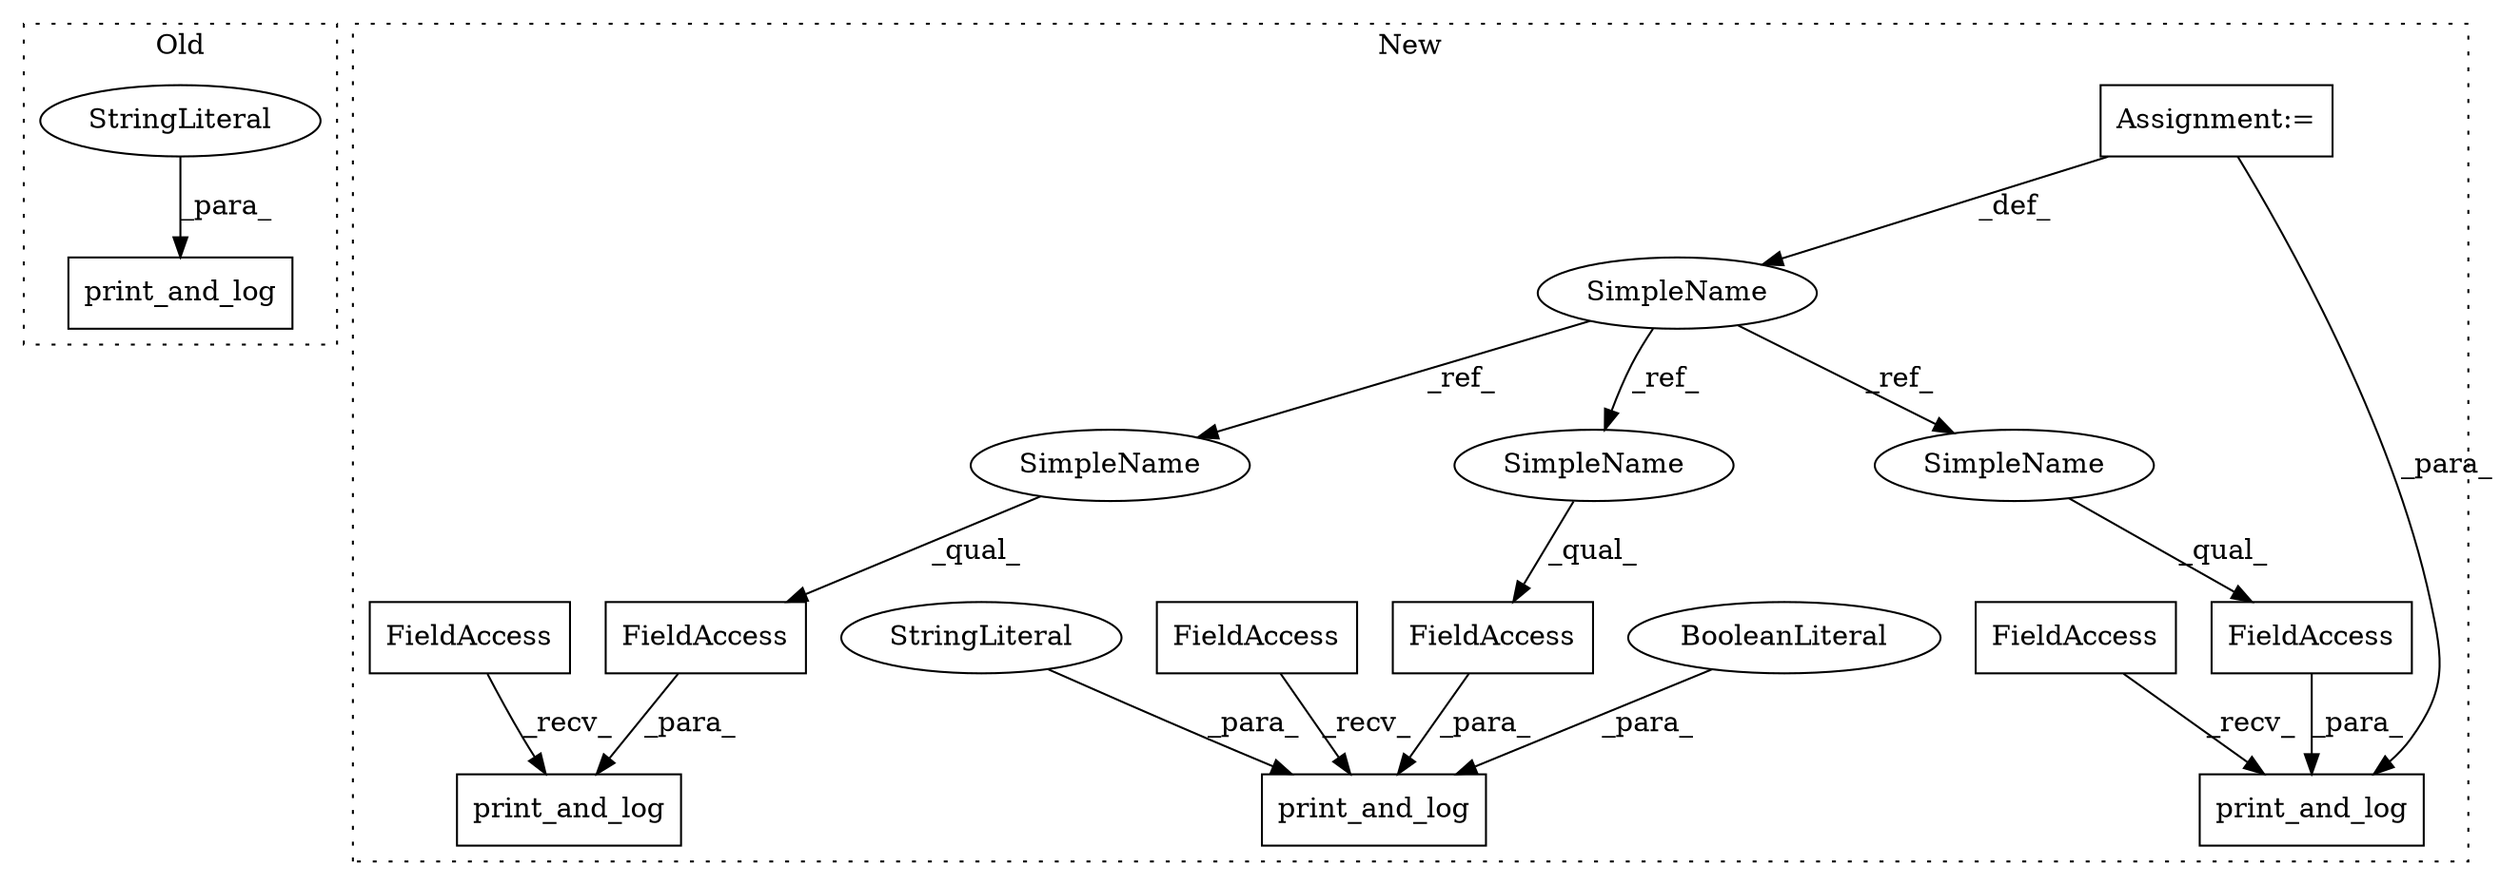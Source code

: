 digraph G {
subgraph cluster0 {
1 [label="print_and_log" a="32" s="20803,20845" l="14,1" shape="box"];
6 [label="StringLiteral" a="45" s="20817" l="28" shape="ellipse"];
label = "Old";
style="dotted";
}
subgraph cluster1 {
2 [label="print_and_log" a="32" s="20096,20132" l="14,1" shape="box"];
3 [label="FieldAccess" a="22" s="20110" l="14" shape="box"];
4 [label="FieldAccess" a="22" s="20065" l="6" shape="box"];
5 [label="Assignment:=" a="7" s="19453" l="7" shape="box"];
7 [label="StringLiteral" a="45" s="20125" l="2" shape="ellipse"];
8 [label="SimpleName" a="42" s="19453" l="7" shape="ellipse"];
9 [label="FieldAccess" a="22" s="21212" l="12" shape="box"];
10 [label="BooleanLiteral" a="9" s="20128" l="4" shape="ellipse"];
11 [label="print_and_log" a="32" s="22457,22517" l="14,1" shape="box"];
12 [label="FieldAccess" a="22" s="22426" l="6" shape="box"];
13 [label="print_and_log" a="32" s="21198,21258" l="14,1" shape="box"];
14 [label="FieldAccess" a="22" s="21167" l="6" shape="box"];
15 [label="FieldAccess" a="22" s="22471" l="12" shape="box"];
16 [label="SimpleName" a="42" s="22471" l="7" shape="ellipse"];
17 [label="SimpleName" a="42" s="20110" l="7" shape="ellipse"];
18 [label="SimpleName" a="42" s="21212" l="7" shape="ellipse"];
label = "New";
style="dotted";
}
3 -> 2 [label="_para_"];
4 -> 2 [label="_recv_"];
5 -> 13 [label="_para_"];
5 -> 8 [label="_def_"];
6 -> 1 [label="_para_"];
7 -> 2 [label="_para_"];
8 -> 16 [label="_ref_"];
8 -> 18 [label="_ref_"];
8 -> 17 [label="_ref_"];
9 -> 13 [label="_para_"];
10 -> 2 [label="_para_"];
12 -> 11 [label="_recv_"];
14 -> 13 [label="_recv_"];
15 -> 11 [label="_para_"];
16 -> 15 [label="_qual_"];
17 -> 3 [label="_qual_"];
18 -> 9 [label="_qual_"];
}